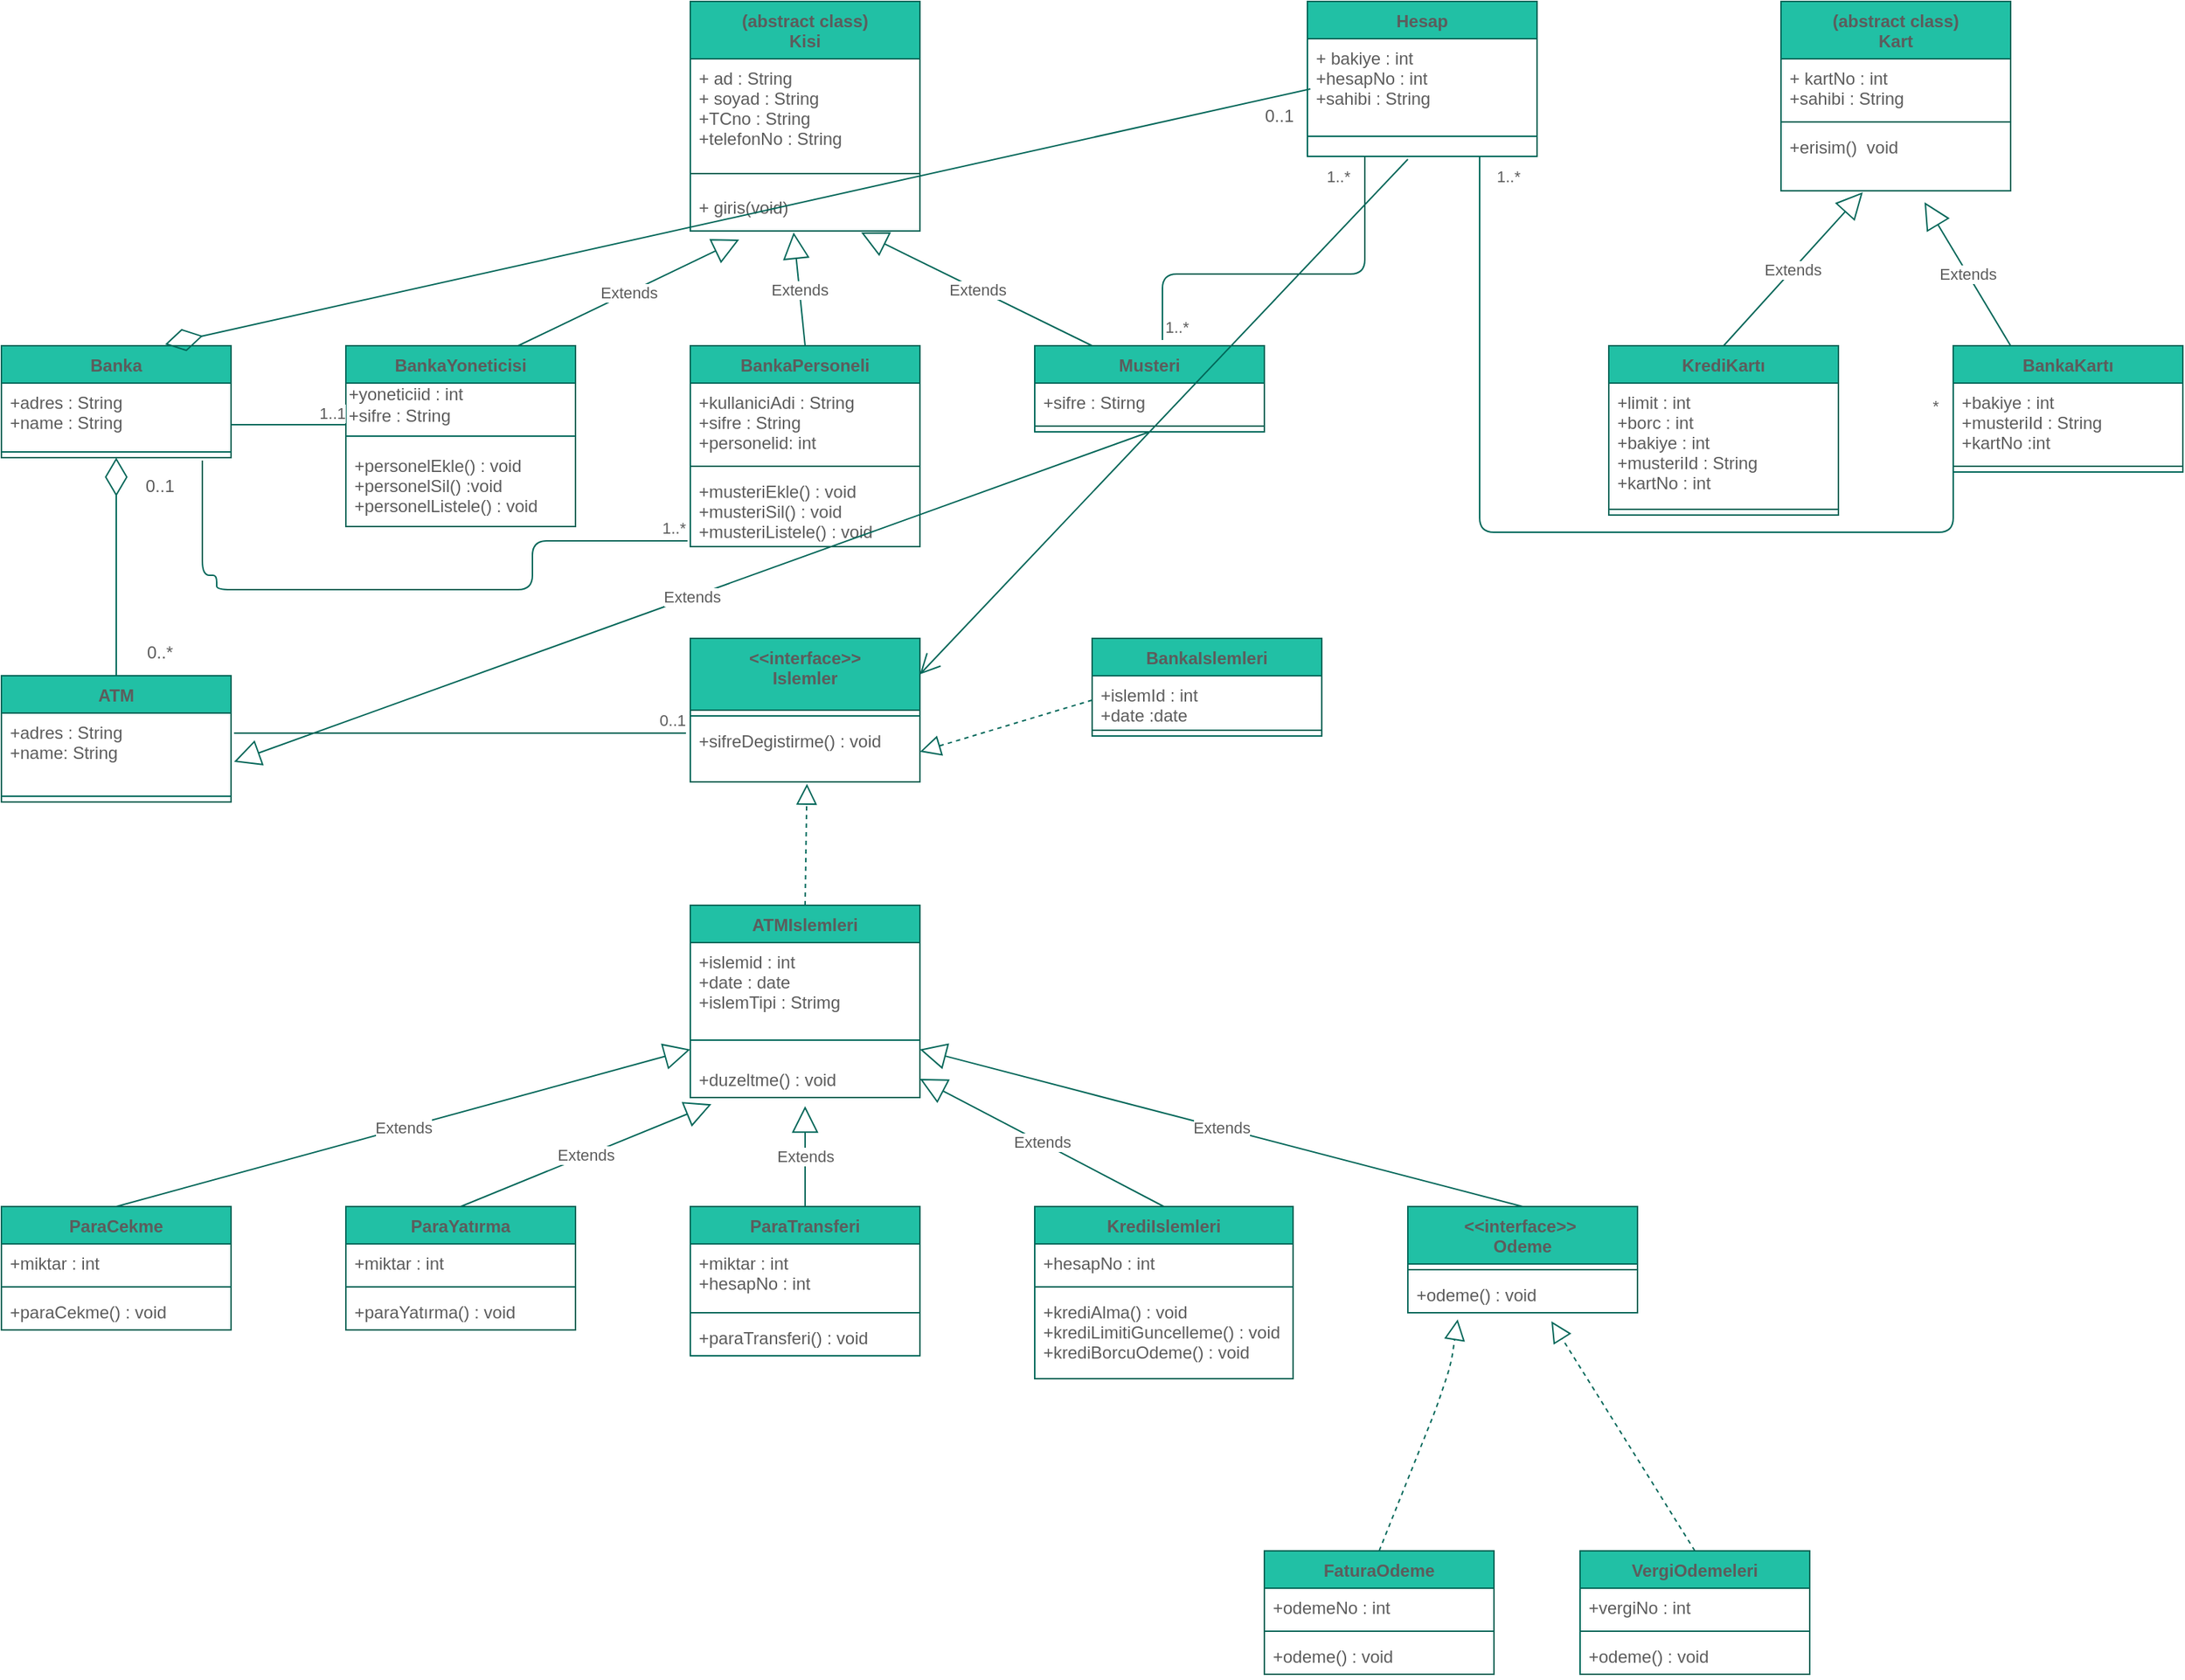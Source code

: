 <mxfile version="14.1.7" type="google"><diagram id="C5RBs43oDa-KdzZeNtuy" name="Page-1"><mxGraphModel dx="3472" dy="1952" grid="1" gridSize="10" guides="1" tooltips="1" connect="1" arrows="1" fold="1" page="1" pageScale="1" pageWidth="1654" pageHeight="2336" math="0" shadow="0"><root><mxCell id="WIyWlLk6GJQsqaUBKTNV-0"/><mxCell id="WIyWlLk6GJQsqaUBKTNV-1" parent="WIyWlLk6GJQsqaUBKTNV-0"/><mxCell id="zzqWHBbNzmX62lSuuN_U-1" value="(abstract class)&#10;Kisi" style="swimlane;fontStyle=1;align=center;verticalAlign=top;childLayout=stackLayout;horizontal=1;startSize=40;horizontalStack=0;resizeParent=1;resizeParentMax=0;resizeLast=0;collapsible=1;marginBottom=0;fillColor=#21C0A5;strokeColor=#006658;fontColor=#5C5C5C;" parent="WIyWlLk6GJQsqaUBKTNV-1" vertex="1"><mxGeometry x="560" y="40" width="160" height="160" as="geometry"/></mxCell><mxCell id="zzqWHBbNzmX62lSuuN_U-2" value="+ ad : String&#10;+ soyad : String&#10;+TCno : String&#10;+telefonNo : String&#10;" style="text;strokeColor=none;fillColor=none;align=left;verticalAlign=top;spacingLeft=4;spacingRight=4;overflow=hidden;rotatable=0;points=[[0,0.5],[1,0.5]];portConstraint=eastwest;fontColor=#5C5C5C;" parent="zzqWHBbNzmX62lSuuN_U-1" vertex="1"><mxGeometry y="40" width="160" height="70" as="geometry"/></mxCell><mxCell id="zzqWHBbNzmX62lSuuN_U-3" value="" style="line;strokeWidth=1;fillColor=none;align=left;verticalAlign=middle;spacingTop=-1;spacingLeft=3;spacingRight=3;rotatable=0;labelPosition=right;points=[];portConstraint=eastwest;strokeColor=#006658;fontColor=#5C5C5C;" parent="zzqWHBbNzmX62lSuuN_U-1" vertex="1"><mxGeometry y="110" width="160" height="20" as="geometry"/></mxCell><mxCell id="zzqWHBbNzmX62lSuuN_U-4" value="+ giris(void) " style="text;strokeColor=none;fillColor=none;align=left;verticalAlign=top;spacingLeft=4;spacingRight=4;overflow=hidden;rotatable=0;points=[[0,0.5],[1,0.5]];portConstraint=eastwest;fontColor=#5C5C5C;" parent="zzqWHBbNzmX62lSuuN_U-1" vertex="1"><mxGeometry y="130" width="160" height="30" as="geometry"/></mxCell><mxCell id="zzqWHBbNzmX62lSuuN_U-5" value="BankaYoneticisi" style="swimlane;fontStyle=1;align=center;verticalAlign=top;childLayout=stackLayout;horizontal=1;startSize=26;horizontalStack=0;resizeParent=1;resizeParentMax=0;resizeLast=0;collapsible=1;marginBottom=0;fillColor=#21C0A5;strokeColor=#006658;fontColor=#5C5C5C;" parent="WIyWlLk6GJQsqaUBKTNV-1" vertex="1"><mxGeometry x="320" y="280" width="160" height="126" as="geometry"/></mxCell><mxCell id="ZcJnjxe1UCAc1pc3lpPO-0" value="&lt;div&gt;&lt;span&gt;+yoneticiid : int&lt;/span&gt;&lt;/div&gt;&lt;div&gt;&lt;span&gt;+sifre : String&lt;/span&gt;&lt;/div&gt;" style="text;html=1;align=left;verticalAlign=middle;resizable=0;points=[];autosize=1;fontColor=#5C5C5C;" parent="zzqWHBbNzmX62lSuuN_U-5" vertex="1"><mxGeometry y="26" width="160" height="30" as="geometry"/></mxCell><mxCell id="29oIv6_Jk7MVNjRi3-BZ-18" value="" style="endArrow=none;html=1;edgeStyle=orthogonalEdgeStyle;strokeColor=#006658;fontColor=#5C5C5C;" edge="1" parent="zzqWHBbNzmX62lSuuN_U-5"><mxGeometry relative="1" as="geometry"><mxPoint x="-80" y="55" as="sourcePoint"/><mxPoint y="55" as="targetPoint"/></mxGeometry></mxCell><mxCell id="29oIv6_Jk7MVNjRi3-BZ-20" value="1..1" style="edgeLabel;resizable=0;html=1;align=right;verticalAlign=bottom;fontColor=#5C5C5C;" connectable="0" vertex="1" parent="29oIv6_Jk7MVNjRi3-BZ-18"><mxGeometry x="1" relative="1" as="geometry"/></mxCell><mxCell id="zzqWHBbNzmX62lSuuN_U-7" value="" style="line;strokeWidth=1;fillColor=none;align=left;verticalAlign=middle;spacingTop=-1;spacingLeft=3;spacingRight=3;rotatable=0;labelPosition=right;points=[];portConstraint=eastwest;strokeColor=#006658;fontColor=#5C5C5C;" parent="zzqWHBbNzmX62lSuuN_U-5" vertex="1"><mxGeometry y="56" width="160" height="14" as="geometry"/></mxCell><mxCell id="zzqWHBbNzmX62lSuuN_U-8" value="+personelEkle() : void&#10;+personelSil() :void&#10;+personelListele() : void" style="text;strokeColor=none;fillColor=none;align=left;verticalAlign=top;spacingLeft=4;spacingRight=4;overflow=hidden;rotatable=0;points=[[0,0.5],[1,0.5]];portConstraint=eastwest;fontColor=#5C5C5C;" parent="zzqWHBbNzmX62lSuuN_U-5" vertex="1"><mxGeometry y="70" width="160" height="56" as="geometry"/></mxCell><mxCell id="zzqWHBbNzmX62lSuuN_U-9" value="BankaPersoneli" style="swimlane;fontStyle=1;align=center;verticalAlign=top;childLayout=stackLayout;horizontal=1;startSize=26;horizontalStack=0;resizeParent=1;resizeParentMax=0;resizeLast=0;collapsible=1;marginBottom=0;fillColor=#21C0A5;strokeColor=#006658;fontColor=#5C5C5C;" parent="WIyWlLk6GJQsqaUBKTNV-1" vertex="1"><mxGeometry x="560" y="280" width="160" height="140" as="geometry"/></mxCell><mxCell id="zzqWHBbNzmX62lSuuN_U-10" value="+kullaniciAdi : String&#10;+sifre : String&#10;+personelid: int" style="text;strokeColor=none;fillColor=none;align=left;verticalAlign=top;spacingLeft=4;spacingRight=4;overflow=hidden;rotatable=0;points=[[0,0.5],[1,0.5]];portConstraint=eastwest;fontColor=#5C5C5C;" parent="zzqWHBbNzmX62lSuuN_U-9" vertex="1"><mxGeometry y="26" width="160" height="54" as="geometry"/></mxCell><mxCell id="zzqWHBbNzmX62lSuuN_U-11" value="" style="line;strokeWidth=1;fillColor=none;align=left;verticalAlign=middle;spacingTop=-1;spacingLeft=3;spacingRight=3;rotatable=0;labelPosition=right;points=[];portConstraint=eastwest;strokeColor=#006658;fontColor=#5C5C5C;" parent="zzqWHBbNzmX62lSuuN_U-9" vertex="1"><mxGeometry y="80" width="160" height="8" as="geometry"/></mxCell><mxCell id="zzqWHBbNzmX62lSuuN_U-12" value="+musteriEkle() : void&#10;+musteriSil() : void&#10;+musteriListele() : void" style="text;strokeColor=none;fillColor=none;align=left;verticalAlign=top;spacingLeft=4;spacingRight=4;overflow=hidden;rotatable=0;points=[[0,0.5],[1,0.5]];portConstraint=eastwest;fontColor=#5C5C5C;" parent="zzqWHBbNzmX62lSuuN_U-9" vertex="1"><mxGeometry y="88" width="160" height="52" as="geometry"/></mxCell><mxCell id="zzqWHBbNzmX62lSuuN_U-13" value="Musteri" style="swimlane;fontStyle=1;align=center;verticalAlign=top;childLayout=stackLayout;horizontal=1;startSize=26;horizontalStack=0;resizeParent=1;resizeParentMax=0;resizeLast=0;collapsible=1;marginBottom=0;fillColor=#21C0A5;strokeColor=#006658;fontColor=#5C5C5C;" parent="WIyWlLk6GJQsqaUBKTNV-1" vertex="1"><mxGeometry x="800" y="280" width="160" height="60" as="geometry"/></mxCell><mxCell id="zzqWHBbNzmX62lSuuN_U-14" value="+sifre : Stirng &#10;" style="text;strokeColor=none;fillColor=none;align=left;verticalAlign=top;spacingLeft=4;spacingRight=4;overflow=hidden;rotatable=0;points=[[0,0.5],[1,0.5]];portConstraint=eastwest;fontColor=#5C5C5C;" parent="zzqWHBbNzmX62lSuuN_U-13" vertex="1"><mxGeometry y="26" width="160" height="26" as="geometry"/></mxCell><mxCell id="zzqWHBbNzmX62lSuuN_U-15" value="" style="line;strokeWidth=1;fillColor=none;align=left;verticalAlign=middle;spacingTop=-1;spacingLeft=3;spacingRight=3;rotatable=0;labelPosition=right;points=[];portConstraint=eastwest;strokeColor=#006658;fontColor=#5C5C5C;" parent="zzqWHBbNzmX62lSuuN_U-13" vertex="1"><mxGeometry y="52" width="160" height="8" as="geometry"/></mxCell><mxCell id="ZcJnjxe1UCAc1pc3lpPO-1" value="(abstract class)&#10;Kart" style="swimlane;fontStyle=1;align=center;verticalAlign=top;childLayout=stackLayout;horizontal=1;startSize=40;horizontalStack=0;resizeParent=1;resizeParentMax=0;resizeLast=0;collapsible=1;marginBottom=0;fillColor=#21C0A5;strokeColor=#006658;fontColor=#5C5C5C;" parent="WIyWlLk6GJQsqaUBKTNV-1" vertex="1"><mxGeometry x="1320" y="40" width="160" height="132" as="geometry"/></mxCell><mxCell id="ZcJnjxe1UCAc1pc3lpPO-2" value="+ kartNo : int&#10;+sahibi : String" style="text;strokeColor=none;fillColor=none;align=left;verticalAlign=top;spacingLeft=4;spacingRight=4;overflow=hidden;rotatable=0;points=[[0,0.5],[1,0.5]];portConstraint=eastwest;fontColor=#5C5C5C;" parent="ZcJnjxe1UCAc1pc3lpPO-1" vertex="1"><mxGeometry y="40" width="160" height="40" as="geometry"/></mxCell><mxCell id="ZcJnjxe1UCAc1pc3lpPO-3" value="" style="line;strokeWidth=1;fillColor=none;align=left;verticalAlign=middle;spacingTop=-1;spacingLeft=3;spacingRight=3;rotatable=0;labelPosition=right;points=[];portConstraint=eastwest;strokeColor=#006658;fontColor=#5C5C5C;" parent="ZcJnjxe1UCAc1pc3lpPO-1" vertex="1"><mxGeometry y="80" width="160" height="8" as="geometry"/></mxCell><mxCell id="ZcJnjxe1UCAc1pc3lpPO-4" value="+erisim()  void" style="text;strokeColor=none;fillColor=none;align=left;verticalAlign=top;spacingLeft=4;spacingRight=4;overflow=hidden;rotatable=0;points=[[0,0.5],[1,0.5]];portConstraint=eastwest;fontColor=#5C5C5C;" parent="ZcJnjxe1UCAc1pc3lpPO-1" vertex="1"><mxGeometry y="88" width="160" height="44" as="geometry"/></mxCell><mxCell id="ZcJnjxe1UCAc1pc3lpPO-5" value="BankaKartı" style="swimlane;fontStyle=1;align=center;verticalAlign=top;childLayout=stackLayout;horizontal=1;startSize=26;horizontalStack=0;resizeParent=1;resizeParentMax=0;resizeLast=0;collapsible=1;marginBottom=0;fillColor=#21C0A5;strokeColor=#006658;fontColor=#5C5C5C;" parent="WIyWlLk6GJQsqaUBKTNV-1" vertex="1"><mxGeometry x="1440" y="280" width="160" height="88" as="geometry"/></mxCell><mxCell id="ZcJnjxe1UCAc1pc3lpPO-6" value="+bakiye : int&#10;+musteriId : String&#10;+kartNo :int" style="text;strokeColor=none;fillColor=none;align=left;verticalAlign=top;spacingLeft=4;spacingRight=4;overflow=hidden;rotatable=0;points=[[0,0.5],[1,0.5]];portConstraint=eastwest;fontColor=#5C5C5C;" parent="ZcJnjxe1UCAc1pc3lpPO-5" vertex="1"><mxGeometry y="26" width="160" height="54" as="geometry"/></mxCell><mxCell id="ZcJnjxe1UCAc1pc3lpPO-7" value="" style="line;strokeWidth=1;fillColor=none;align=left;verticalAlign=middle;spacingTop=-1;spacingLeft=3;spacingRight=3;rotatable=0;labelPosition=right;points=[];portConstraint=eastwest;strokeColor=#006658;fontColor=#5C5C5C;" parent="ZcJnjxe1UCAc1pc3lpPO-5" vertex="1"><mxGeometry y="80" width="160" height="8" as="geometry"/></mxCell><mxCell id="ZcJnjxe1UCAc1pc3lpPO-9" value="KrediKartı" style="swimlane;fontStyle=1;align=center;verticalAlign=top;childLayout=stackLayout;horizontal=1;startSize=26;horizontalStack=0;resizeParent=1;resizeParentMax=0;resizeLast=0;collapsible=1;marginBottom=0;fillColor=#21C0A5;strokeColor=#006658;fontColor=#5C5C5C;" parent="WIyWlLk6GJQsqaUBKTNV-1" vertex="1"><mxGeometry x="1200" y="280" width="160" height="118" as="geometry"/></mxCell><mxCell id="ZcJnjxe1UCAc1pc3lpPO-10" value="+limit : int&#10;+borc : int&#10;+bakiye : int&#10;+musteriId : String&#10;+kartNo : int" style="text;strokeColor=none;fillColor=none;align=left;verticalAlign=top;spacingLeft=4;spacingRight=4;overflow=hidden;rotatable=0;points=[[0,0.5],[1,0.5]];portConstraint=eastwest;fontColor=#5C5C5C;" parent="ZcJnjxe1UCAc1pc3lpPO-9" vertex="1"><mxGeometry y="26" width="160" height="84" as="geometry"/></mxCell><mxCell id="ZcJnjxe1UCAc1pc3lpPO-11" value="" style="line;strokeWidth=1;fillColor=none;align=left;verticalAlign=middle;spacingTop=-1;spacingLeft=3;spacingRight=3;rotatable=0;labelPosition=right;points=[];portConstraint=eastwest;strokeColor=#006658;fontColor=#5C5C5C;" parent="ZcJnjxe1UCAc1pc3lpPO-9" vertex="1"><mxGeometry y="110" width="160" height="8" as="geometry"/></mxCell><mxCell id="ZcJnjxe1UCAc1pc3lpPO-13" value="Hesap" style="swimlane;fontStyle=1;align=center;verticalAlign=top;childLayout=stackLayout;horizontal=1;startSize=26;horizontalStack=0;resizeParent=1;resizeParentMax=0;resizeLast=0;collapsible=1;marginBottom=0;fillColor=#21C0A5;strokeColor=#006658;fontColor=#5C5C5C;" parent="WIyWlLk6GJQsqaUBKTNV-1" vertex="1"><mxGeometry x="990" y="40" width="160" height="108" as="geometry"/></mxCell><mxCell id="ZcJnjxe1UCAc1pc3lpPO-14" value="+ bakiye : int&#10;+hesapNo : int &#10;+sahibi : String&#10;" style="text;strokeColor=none;fillColor=none;align=left;verticalAlign=top;spacingLeft=4;spacingRight=4;overflow=hidden;rotatable=0;points=[[0,0.5],[1,0.5]];portConstraint=eastwest;fontColor=#5C5C5C;" parent="ZcJnjxe1UCAc1pc3lpPO-13" vertex="1"><mxGeometry y="26" width="160" height="54" as="geometry"/></mxCell><mxCell id="ZcJnjxe1UCAc1pc3lpPO-15" value="" style="line;strokeWidth=1;fillColor=none;align=left;verticalAlign=middle;spacingTop=-1;spacingLeft=3;spacingRight=3;rotatable=0;labelPosition=right;points=[];portConstraint=eastwest;strokeColor=#006658;fontColor=#5C5C5C;" parent="ZcJnjxe1UCAc1pc3lpPO-13" vertex="1"><mxGeometry y="80" width="160" height="28" as="geometry"/></mxCell><mxCell id="ZcJnjxe1UCAc1pc3lpPO-21" value="&lt;&lt;interface&gt;&gt;&#10;Islemler" style="swimlane;fontStyle=1;align=center;verticalAlign=top;childLayout=stackLayout;horizontal=1;startSize=50;horizontalStack=0;resizeParent=1;resizeParentMax=0;resizeLast=0;collapsible=1;marginBottom=0;fillColor=#21C0A5;strokeColor=#006658;fontColor=#5C5C5C;" parent="WIyWlLk6GJQsqaUBKTNV-1" vertex="1"><mxGeometry x="560" y="484" width="160" height="100" as="geometry"/></mxCell><mxCell id="ZcJnjxe1UCAc1pc3lpPO-23" value="" style="line;strokeWidth=1;fillColor=none;align=left;verticalAlign=middle;spacingTop=-1;spacingLeft=3;spacingRight=3;rotatable=0;labelPosition=right;points=[];portConstraint=eastwest;strokeColor=#006658;fontColor=#5C5C5C;" parent="ZcJnjxe1UCAc1pc3lpPO-21" vertex="1"><mxGeometry y="50" width="160" height="8" as="geometry"/></mxCell><mxCell id="ZcJnjxe1UCAc1pc3lpPO-24" value="+sifreDegistirme() : void" style="text;strokeColor=none;fillColor=none;align=left;verticalAlign=top;spacingLeft=4;spacingRight=4;overflow=hidden;rotatable=0;points=[[0,0.5],[1,0.5]];portConstraint=eastwest;fontColor=#5C5C5C;" parent="ZcJnjxe1UCAc1pc3lpPO-21" vertex="1"><mxGeometry y="58" width="160" height="42" as="geometry"/></mxCell><mxCell id="ZcJnjxe1UCAc1pc3lpPO-25" value="ATMIslemleri" style="swimlane;fontStyle=1;align=center;verticalAlign=top;childLayout=stackLayout;horizontal=1;startSize=26;horizontalStack=0;resizeParent=1;resizeParentMax=0;resizeLast=0;collapsible=1;marginBottom=0;fillColor=#21C0A5;strokeColor=#006658;fontColor=#5C5C5C;" parent="WIyWlLk6GJQsqaUBKTNV-1" vertex="1"><mxGeometry x="560" y="670" width="160" height="134" as="geometry"/></mxCell><mxCell id="ZcJnjxe1UCAc1pc3lpPO-26" value="+islemid : int&#10;+date : date&#10;+islemTipi : Strimg" style="text;strokeColor=none;fillColor=none;align=left;verticalAlign=top;spacingLeft=4;spacingRight=4;overflow=hidden;rotatable=0;points=[[0,0.5],[1,0.5]];portConstraint=eastwest;fontColor=#5C5C5C;" parent="ZcJnjxe1UCAc1pc3lpPO-25" vertex="1"><mxGeometry y="26" width="160" height="54" as="geometry"/></mxCell><mxCell id="ZcJnjxe1UCAc1pc3lpPO-27" value="" style="line;strokeWidth=1;fillColor=none;align=left;verticalAlign=middle;spacingTop=-1;spacingLeft=3;spacingRight=3;rotatable=0;labelPosition=right;points=[];portConstraint=eastwest;strokeColor=#006658;fontColor=#5C5C5C;" parent="ZcJnjxe1UCAc1pc3lpPO-25" vertex="1"><mxGeometry y="80" width="160" height="28" as="geometry"/></mxCell><mxCell id="ZcJnjxe1UCAc1pc3lpPO-28" value="+duzeltme() : void" style="text;strokeColor=none;fillColor=none;align=left;verticalAlign=top;spacingLeft=4;spacingRight=4;overflow=hidden;rotatable=0;points=[[0,0.5],[1,0.5]];portConstraint=eastwest;fontColor=#5C5C5C;" parent="ZcJnjxe1UCAc1pc3lpPO-25" vertex="1"><mxGeometry y="108" width="160" height="26" as="geometry"/></mxCell><mxCell id="ZcJnjxe1UCAc1pc3lpPO-29" value="BankaIslemleri" style="swimlane;fontStyle=1;align=center;verticalAlign=top;childLayout=stackLayout;horizontal=1;startSize=26;horizontalStack=0;resizeParent=1;resizeParentMax=0;resizeLast=0;collapsible=1;marginBottom=0;fillColor=#21C0A5;strokeColor=#006658;fontColor=#5C5C5C;" parent="WIyWlLk6GJQsqaUBKTNV-1" vertex="1"><mxGeometry x="840" y="484" width="160" height="68" as="geometry"/></mxCell><mxCell id="ZcJnjxe1UCAc1pc3lpPO-30" value="+islemId : int&#10;+date :date&#10;" style="text;strokeColor=none;fillColor=none;align=left;verticalAlign=top;spacingLeft=4;spacingRight=4;overflow=hidden;rotatable=0;points=[[0,0.5],[1,0.5]];portConstraint=eastwest;fontColor=#5C5C5C;" parent="ZcJnjxe1UCAc1pc3lpPO-29" vertex="1"><mxGeometry y="26" width="160" height="34" as="geometry"/></mxCell><mxCell id="ZcJnjxe1UCAc1pc3lpPO-31" value="" style="line;strokeWidth=1;fillColor=none;align=left;verticalAlign=middle;spacingTop=-1;spacingLeft=3;spacingRight=3;rotatable=0;labelPosition=right;points=[];portConstraint=eastwest;strokeColor=#006658;fontColor=#5C5C5C;" parent="ZcJnjxe1UCAc1pc3lpPO-29" vertex="1"><mxGeometry y="60" width="160" height="8" as="geometry"/></mxCell><mxCell id="ZcJnjxe1UCAc1pc3lpPO-33" value="ParaYatırma" style="swimlane;fontStyle=1;align=center;verticalAlign=top;childLayout=stackLayout;horizontal=1;startSize=26;horizontalStack=0;resizeParent=1;resizeParentMax=0;resizeLast=0;collapsible=1;marginBottom=0;fillColor=#21C0A5;strokeColor=#006658;fontColor=#5C5C5C;" parent="WIyWlLk6GJQsqaUBKTNV-1" vertex="1"><mxGeometry x="320" y="880" width="160" height="86" as="geometry"/></mxCell><mxCell id="ZcJnjxe1UCAc1pc3lpPO-34" value="+miktar : int" style="text;strokeColor=none;fillColor=none;align=left;verticalAlign=top;spacingLeft=4;spacingRight=4;overflow=hidden;rotatable=0;points=[[0,0.5],[1,0.5]];portConstraint=eastwest;fontColor=#5C5C5C;" parent="ZcJnjxe1UCAc1pc3lpPO-33" vertex="1"><mxGeometry y="26" width="160" height="26" as="geometry"/></mxCell><mxCell id="ZcJnjxe1UCAc1pc3lpPO-35" value="" style="line;strokeWidth=1;fillColor=none;align=left;verticalAlign=middle;spacingTop=-1;spacingLeft=3;spacingRight=3;rotatable=0;labelPosition=right;points=[];portConstraint=eastwest;strokeColor=#006658;fontColor=#5C5C5C;" parent="ZcJnjxe1UCAc1pc3lpPO-33" vertex="1"><mxGeometry y="52" width="160" height="8" as="geometry"/></mxCell><mxCell id="ZcJnjxe1UCAc1pc3lpPO-36" value="+paraYatırma() : void" style="text;strokeColor=none;fillColor=none;align=left;verticalAlign=top;spacingLeft=4;spacingRight=4;overflow=hidden;rotatable=0;points=[[0,0.5],[1,0.5]];portConstraint=eastwest;fontColor=#5C5C5C;" parent="ZcJnjxe1UCAc1pc3lpPO-33" vertex="1"><mxGeometry y="60" width="160" height="26" as="geometry"/></mxCell><mxCell id="ZcJnjxe1UCAc1pc3lpPO-37" value="ParaTransferi" style="swimlane;fontStyle=1;align=center;verticalAlign=top;childLayout=stackLayout;horizontal=1;startSize=26;horizontalStack=0;resizeParent=1;resizeParentMax=0;resizeLast=0;collapsible=1;marginBottom=0;fillColor=#21C0A5;strokeColor=#006658;fontColor=#5C5C5C;" parent="WIyWlLk6GJQsqaUBKTNV-1" vertex="1"><mxGeometry x="560" y="880" width="160" height="104" as="geometry"/></mxCell><mxCell id="ZcJnjxe1UCAc1pc3lpPO-38" value="+miktar : int&#10;+hesapNo : int" style="text;strokeColor=none;fillColor=none;align=left;verticalAlign=top;spacingLeft=4;spacingRight=4;overflow=hidden;rotatable=0;points=[[0,0.5],[1,0.5]];portConstraint=eastwest;fontColor=#5C5C5C;" parent="ZcJnjxe1UCAc1pc3lpPO-37" vertex="1"><mxGeometry y="26" width="160" height="44" as="geometry"/></mxCell><mxCell id="ZcJnjxe1UCAc1pc3lpPO-39" value="" style="line;strokeWidth=1;fillColor=none;align=left;verticalAlign=middle;spacingTop=-1;spacingLeft=3;spacingRight=3;rotatable=0;labelPosition=right;points=[];portConstraint=eastwest;strokeColor=#006658;fontColor=#5C5C5C;" parent="ZcJnjxe1UCAc1pc3lpPO-37" vertex="1"><mxGeometry y="70" width="160" height="8" as="geometry"/></mxCell><mxCell id="ZcJnjxe1UCAc1pc3lpPO-40" value="+paraTransferi() : void" style="text;strokeColor=none;fillColor=none;align=left;verticalAlign=top;spacingLeft=4;spacingRight=4;overflow=hidden;rotatable=0;points=[[0,0.5],[1,0.5]];portConstraint=eastwest;fontColor=#5C5C5C;" parent="ZcJnjxe1UCAc1pc3lpPO-37" vertex="1"><mxGeometry y="78" width="160" height="26" as="geometry"/></mxCell><mxCell id="ZcJnjxe1UCAc1pc3lpPO-45" value="KrediIslemleri" style="swimlane;fontStyle=1;align=center;verticalAlign=top;childLayout=stackLayout;horizontal=1;startSize=26;horizontalStack=0;resizeParent=1;resizeParentMax=0;resizeLast=0;collapsible=1;marginBottom=0;fillColor=#21C0A5;strokeColor=#006658;fontColor=#5C5C5C;" parent="WIyWlLk6GJQsqaUBKTNV-1" vertex="1"><mxGeometry x="800" y="880" width="180" height="120" as="geometry"/></mxCell><mxCell id="ZcJnjxe1UCAc1pc3lpPO-46" value="+hesapNo : int" style="text;strokeColor=none;fillColor=none;align=left;verticalAlign=top;spacingLeft=4;spacingRight=4;overflow=hidden;rotatable=0;points=[[0,0.5],[1,0.5]];portConstraint=eastwest;fontColor=#5C5C5C;" parent="ZcJnjxe1UCAc1pc3lpPO-45" vertex="1"><mxGeometry y="26" width="180" height="26" as="geometry"/></mxCell><mxCell id="ZcJnjxe1UCAc1pc3lpPO-47" value="" style="line;strokeWidth=1;fillColor=none;align=left;verticalAlign=middle;spacingTop=-1;spacingLeft=3;spacingRight=3;rotatable=0;labelPosition=right;points=[];portConstraint=eastwest;strokeColor=#006658;fontColor=#5C5C5C;" parent="ZcJnjxe1UCAc1pc3lpPO-45" vertex="1"><mxGeometry y="52" width="180" height="8" as="geometry"/></mxCell><mxCell id="ZcJnjxe1UCAc1pc3lpPO-48" value="+krediAlma() : void&#10;+krediLimitiGuncelleme() : void&#10;+krediBorcuOdeme() : void" style="text;strokeColor=none;fillColor=none;align=left;verticalAlign=top;spacingLeft=4;spacingRight=4;overflow=hidden;rotatable=0;points=[[0,0.5],[1,0.5]];portConstraint=eastwest;fontColor=#5C5C5C;" parent="ZcJnjxe1UCAc1pc3lpPO-45" vertex="1"><mxGeometry y="60" width="180" height="60" as="geometry"/></mxCell><mxCell id="ZcJnjxe1UCAc1pc3lpPO-49" value="&lt;&lt;interface&gt;&gt; &#10;Odeme" style="swimlane;fontStyle=1;align=center;verticalAlign=top;childLayout=stackLayout;horizontal=1;startSize=40;horizontalStack=0;resizeParent=1;resizeParentMax=0;resizeLast=0;collapsible=1;marginBottom=0;fillColor=#21C0A5;strokeColor=#006658;fontColor=#5C5C5C;" parent="WIyWlLk6GJQsqaUBKTNV-1" vertex="1"><mxGeometry x="1060" y="880" width="160" height="74" as="geometry"/></mxCell><mxCell id="ZcJnjxe1UCAc1pc3lpPO-51" value="" style="line;strokeWidth=1;fillColor=none;align=left;verticalAlign=middle;spacingTop=-1;spacingLeft=3;spacingRight=3;rotatable=0;labelPosition=right;points=[];portConstraint=eastwest;strokeColor=#006658;fontColor=#5C5C5C;" parent="ZcJnjxe1UCAc1pc3lpPO-49" vertex="1"><mxGeometry y="40" width="160" height="8" as="geometry"/></mxCell><mxCell id="ZcJnjxe1UCAc1pc3lpPO-52" value="+odeme() : void" style="text;strokeColor=none;fillColor=none;align=left;verticalAlign=top;spacingLeft=4;spacingRight=4;overflow=hidden;rotatable=0;points=[[0,0.5],[1,0.5]];portConstraint=eastwest;fontColor=#5C5C5C;" parent="ZcJnjxe1UCAc1pc3lpPO-49" vertex="1"><mxGeometry y="48" width="160" height="26" as="geometry"/></mxCell><mxCell id="ZcJnjxe1UCAc1pc3lpPO-53" value="ParaCekme" style="swimlane;fontStyle=1;align=center;verticalAlign=top;childLayout=stackLayout;horizontal=1;startSize=26;horizontalStack=0;resizeParent=1;resizeParentMax=0;resizeLast=0;collapsible=1;marginBottom=0;fillColor=#21C0A5;strokeColor=#006658;fontColor=#5C5C5C;" parent="WIyWlLk6GJQsqaUBKTNV-1" vertex="1"><mxGeometry x="80" y="880" width="160" height="86" as="geometry"/></mxCell><mxCell id="ZcJnjxe1UCAc1pc3lpPO-54" value="+miktar : int" style="text;strokeColor=none;fillColor=none;align=left;verticalAlign=top;spacingLeft=4;spacingRight=4;overflow=hidden;rotatable=0;points=[[0,0.5],[1,0.5]];portConstraint=eastwest;fontColor=#5C5C5C;" parent="ZcJnjxe1UCAc1pc3lpPO-53" vertex="1"><mxGeometry y="26" width="160" height="26" as="geometry"/></mxCell><mxCell id="ZcJnjxe1UCAc1pc3lpPO-55" value="" style="line;strokeWidth=1;fillColor=none;align=left;verticalAlign=middle;spacingTop=-1;spacingLeft=3;spacingRight=3;rotatable=0;labelPosition=right;points=[];portConstraint=eastwest;strokeColor=#006658;fontColor=#5C5C5C;" parent="ZcJnjxe1UCAc1pc3lpPO-53" vertex="1"><mxGeometry y="52" width="160" height="8" as="geometry"/></mxCell><mxCell id="ZcJnjxe1UCAc1pc3lpPO-56" value="+paraCekme() : void" style="text;strokeColor=none;fillColor=none;align=left;verticalAlign=top;spacingLeft=4;spacingRight=4;overflow=hidden;rotatable=0;points=[[0,0.5],[1,0.5]];portConstraint=eastwest;fontColor=#5C5C5C;" parent="ZcJnjxe1UCAc1pc3lpPO-53" vertex="1"><mxGeometry y="60" width="160" height="26" as="geometry"/></mxCell><mxCell id="ZcJnjxe1UCAc1pc3lpPO-57" value="FaturaOdeme" style="swimlane;fontStyle=1;align=center;verticalAlign=top;childLayout=stackLayout;horizontal=1;startSize=26;horizontalStack=0;resizeParent=1;resizeParentMax=0;resizeLast=0;collapsible=1;marginBottom=0;fillColor=#21C0A5;strokeColor=#006658;fontColor=#5C5C5C;" parent="WIyWlLk6GJQsqaUBKTNV-1" vertex="1"><mxGeometry x="960" y="1120" width="160" height="86" as="geometry"/></mxCell><mxCell id="ZcJnjxe1UCAc1pc3lpPO-58" value="+odemeNo : int" style="text;strokeColor=none;fillColor=none;align=left;verticalAlign=top;spacingLeft=4;spacingRight=4;overflow=hidden;rotatable=0;points=[[0,0.5],[1,0.5]];portConstraint=eastwest;fontColor=#5C5C5C;" parent="ZcJnjxe1UCAc1pc3lpPO-57" vertex="1"><mxGeometry y="26" width="160" height="26" as="geometry"/></mxCell><mxCell id="ZcJnjxe1UCAc1pc3lpPO-59" value="" style="line;strokeWidth=1;fillColor=none;align=left;verticalAlign=middle;spacingTop=-1;spacingLeft=3;spacingRight=3;rotatable=0;labelPosition=right;points=[];portConstraint=eastwest;strokeColor=#006658;fontColor=#5C5C5C;" parent="ZcJnjxe1UCAc1pc3lpPO-57" vertex="1"><mxGeometry y="52" width="160" height="8" as="geometry"/></mxCell><mxCell id="ZcJnjxe1UCAc1pc3lpPO-60" value="+odeme() : void" style="text;strokeColor=none;fillColor=none;align=left;verticalAlign=top;spacingLeft=4;spacingRight=4;overflow=hidden;rotatable=0;points=[[0,0.5],[1,0.5]];portConstraint=eastwest;fontColor=#5C5C5C;" parent="ZcJnjxe1UCAc1pc3lpPO-57" vertex="1"><mxGeometry y="60" width="160" height="26" as="geometry"/></mxCell><mxCell id="ZcJnjxe1UCAc1pc3lpPO-65" value="VergiOdemeleri" style="swimlane;fontStyle=1;align=center;verticalAlign=top;childLayout=stackLayout;horizontal=1;startSize=26;horizontalStack=0;resizeParent=1;resizeParentMax=0;resizeLast=0;collapsible=1;marginBottom=0;fillColor=#21C0A5;strokeColor=#006658;fontColor=#5C5C5C;" parent="WIyWlLk6GJQsqaUBKTNV-1" vertex="1"><mxGeometry x="1180" y="1120" width="160" height="86" as="geometry"/></mxCell><mxCell id="ZcJnjxe1UCAc1pc3lpPO-66" value="+vergiNo : int" style="text;strokeColor=none;fillColor=none;align=left;verticalAlign=top;spacingLeft=4;spacingRight=4;overflow=hidden;rotatable=0;points=[[0,0.5],[1,0.5]];portConstraint=eastwest;fontColor=#5C5C5C;" parent="ZcJnjxe1UCAc1pc3lpPO-65" vertex="1"><mxGeometry y="26" width="160" height="26" as="geometry"/></mxCell><mxCell id="ZcJnjxe1UCAc1pc3lpPO-67" value="" style="line;strokeWidth=1;fillColor=none;align=left;verticalAlign=middle;spacingTop=-1;spacingLeft=3;spacingRight=3;rotatable=0;labelPosition=right;points=[];portConstraint=eastwest;strokeColor=#006658;fontColor=#5C5C5C;" parent="ZcJnjxe1UCAc1pc3lpPO-65" vertex="1"><mxGeometry y="52" width="160" height="8" as="geometry"/></mxCell><mxCell id="ZcJnjxe1UCAc1pc3lpPO-68" value="+odeme() : void" style="text;strokeColor=none;fillColor=none;align=left;verticalAlign=top;spacingLeft=4;spacingRight=4;overflow=hidden;rotatable=0;points=[[0,0.5],[1,0.5]];portConstraint=eastwest;fontColor=#5C5C5C;" parent="ZcJnjxe1UCAc1pc3lpPO-65" vertex="1"><mxGeometry y="60" width="160" height="26" as="geometry"/></mxCell><mxCell id="ZcJnjxe1UCAc1pc3lpPO-69" value="ATM" style="swimlane;fontStyle=1;align=center;verticalAlign=top;childLayout=stackLayout;horizontal=1;startSize=26;horizontalStack=0;resizeParent=1;resizeParentMax=0;resizeLast=0;collapsible=1;marginBottom=0;fillColor=#21C0A5;strokeColor=#006658;fontColor=#5C5C5C;" parent="WIyWlLk6GJQsqaUBKTNV-1" vertex="1"><mxGeometry x="80" y="510" width="160" height="88" as="geometry"/></mxCell><mxCell id="ZcJnjxe1UCAc1pc3lpPO-70" value="+adres : String&#10;+name: String" style="text;strokeColor=none;fillColor=none;align=left;verticalAlign=top;spacingLeft=4;spacingRight=4;overflow=hidden;rotatable=0;points=[[0,0.5],[1,0.5]];portConstraint=eastwest;fontColor=#5C5C5C;" parent="ZcJnjxe1UCAc1pc3lpPO-69" vertex="1"><mxGeometry y="26" width="160" height="54" as="geometry"/></mxCell><mxCell id="ZcJnjxe1UCAc1pc3lpPO-71" value="" style="line;strokeWidth=1;fillColor=none;align=left;verticalAlign=middle;spacingTop=-1;spacingLeft=3;spacingRight=3;rotatable=0;labelPosition=right;points=[];portConstraint=eastwest;strokeColor=#006658;fontColor=#5C5C5C;" parent="ZcJnjxe1UCAc1pc3lpPO-69" vertex="1"><mxGeometry y="80" width="160" height="8" as="geometry"/></mxCell><mxCell id="ZcJnjxe1UCAc1pc3lpPO-73" value="Banka" style="swimlane;fontStyle=1;align=center;verticalAlign=top;childLayout=stackLayout;horizontal=1;startSize=26;horizontalStack=0;resizeParent=1;resizeParentMax=0;resizeLast=0;collapsible=1;marginBottom=0;fillColor=#21C0A5;strokeColor=#006658;fontColor=#5C5C5C;" parent="WIyWlLk6GJQsqaUBKTNV-1" vertex="1"><mxGeometry x="80" y="280" width="160" height="78" as="geometry"/></mxCell><mxCell id="ZcJnjxe1UCAc1pc3lpPO-74" value="+adres : String&#10;+name : String&#10;" style="text;strokeColor=none;fillColor=none;align=left;verticalAlign=top;spacingLeft=4;spacingRight=4;overflow=hidden;rotatable=0;points=[[0,0.5],[1,0.5]];portConstraint=eastwest;fontColor=#5C5C5C;" parent="ZcJnjxe1UCAc1pc3lpPO-73" vertex="1"><mxGeometry y="26" width="160" height="44" as="geometry"/></mxCell><mxCell id="ZcJnjxe1UCAc1pc3lpPO-75" value="" style="line;strokeWidth=1;fillColor=none;align=left;verticalAlign=middle;spacingTop=-1;spacingLeft=3;spacingRight=3;rotatable=0;labelPosition=right;points=[];portConstraint=eastwest;strokeColor=#006658;fontColor=#5C5C5C;" parent="ZcJnjxe1UCAc1pc3lpPO-73" vertex="1"><mxGeometry y="70" width="160" height="8" as="geometry"/></mxCell><mxCell id="ZcJnjxe1UCAc1pc3lpPO-78" value="" style="endArrow=block;dashed=1;endFill=0;endSize=12;html=1;exitX=0.5;exitY=0;exitDx=0;exitDy=0;entryX=0.217;entryY=1.179;entryDx=0;entryDy=0;entryPerimeter=0;strokeColor=#006658;fontColor=#5C5C5C;" parent="WIyWlLk6GJQsqaUBKTNV-1" source="ZcJnjxe1UCAc1pc3lpPO-57" target="ZcJnjxe1UCAc1pc3lpPO-52" edge="1"><mxGeometry width="160" relative="1" as="geometry"><mxPoint x="960" y="1080" as="sourcePoint"/><mxPoint x="1330" y="970" as="targetPoint"/><Array as="points"><mxPoint x="1080" y="1020"/><mxPoint x="1090" y="990"/></Array></mxGeometry></mxCell><mxCell id="ZcJnjxe1UCAc1pc3lpPO-81" value="" style="endArrow=block;dashed=1;endFill=0;endSize=12;html=1;exitX=0.5;exitY=0;exitDx=0;exitDy=0;entryX=0.625;entryY=1.231;entryDx=0;entryDy=0;entryPerimeter=0;strokeColor=#006658;fontColor=#5C5C5C;" parent="WIyWlLk6GJQsqaUBKTNV-1" source="ZcJnjxe1UCAc1pc3lpPO-65" target="ZcJnjxe1UCAc1pc3lpPO-52" edge="1"><mxGeometry width="160" relative="1" as="geometry"><mxPoint x="1400" y="1060" as="sourcePoint"/><mxPoint x="1560" y="1060" as="targetPoint"/></mxGeometry></mxCell><mxCell id="ZcJnjxe1UCAc1pc3lpPO-82" value="" style="endArrow=block;dashed=1;endFill=0;endSize=12;html=1;exitX=0.5;exitY=0;exitDx=0;exitDy=0;entryX=0.508;entryY=1.032;entryDx=0;entryDy=0;entryPerimeter=0;strokeColor=#006658;fontColor=#5C5C5C;" parent="WIyWlLk6GJQsqaUBKTNV-1" source="ZcJnjxe1UCAc1pc3lpPO-25" target="ZcJnjxe1UCAc1pc3lpPO-24" edge="1"><mxGeometry width="160" relative="1" as="geometry"><mxPoint x="640" y="610" as="sourcePoint"/><mxPoint x="800" y="610" as="targetPoint"/></mxGeometry></mxCell><mxCell id="ZcJnjxe1UCAc1pc3lpPO-83" value="" style="endArrow=block;dashed=1;endFill=0;endSize=12;html=1;exitX=0;exitY=0.5;exitDx=0;exitDy=0;entryX=1;entryY=0.5;entryDx=0;entryDy=0;strokeColor=#006658;fontColor=#5C5C5C;" parent="WIyWlLk6GJQsqaUBKTNV-1" source="ZcJnjxe1UCAc1pc3lpPO-30" target="ZcJnjxe1UCAc1pc3lpPO-24" edge="1"><mxGeometry width="160" relative="1" as="geometry"><mxPoint x="640" y="610" as="sourcePoint"/><mxPoint x="800" y="610" as="targetPoint"/></mxGeometry></mxCell><mxCell id="ZcJnjxe1UCAc1pc3lpPO-84" value="Extends" style="endArrow=block;endSize=16;endFill=0;html=1;exitX=0.5;exitY=0;exitDx=0;exitDy=0;entryX=0;entryY=0.75;entryDx=0;entryDy=0;strokeColor=#006658;fontColor=#5C5C5C;" parent="WIyWlLk6GJQsqaUBKTNV-1" source="ZcJnjxe1UCAc1pc3lpPO-53" target="ZcJnjxe1UCAc1pc3lpPO-25" edge="1"><mxGeometry width="160" relative="1" as="geometry"><mxPoint x="220" y="804" as="sourcePoint"/><mxPoint x="380" y="804" as="targetPoint"/></mxGeometry></mxCell><mxCell id="ZcJnjxe1UCAc1pc3lpPO-85" value="Extends" style="endArrow=block;endSize=16;endFill=0;html=1;exitX=0.5;exitY=0;exitDx=0;exitDy=0;entryX=0.092;entryY=1.179;entryDx=0;entryDy=0;entryPerimeter=0;strokeColor=#006658;fontColor=#5C5C5C;" parent="WIyWlLk6GJQsqaUBKTNV-1" source="ZcJnjxe1UCAc1pc3lpPO-33" target="ZcJnjxe1UCAc1pc3lpPO-28" edge="1"><mxGeometry width="160" relative="1" as="geometry"><mxPoint x="460" y="840" as="sourcePoint"/><mxPoint x="620" y="840" as="targetPoint"/></mxGeometry></mxCell><mxCell id="ZcJnjxe1UCAc1pc3lpPO-86" value="Extends" style="endArrow=block;endSize=16;endFill=0;html=1;exitX=0.5;exitY=0;exitDx=0;exitDy=0;entryX=0.5;entryY=1.231;entryDx=0;entryDy=0;entryPerimeter=0;strokeColor=#006658;fontColor=#5C5C5C;" parent="WIyWlLk6GJQsqaUBKTNV-1" source="ZcJnjxe1UCAc1pc3lpPO-37" target="ZcJnjxe1UCAc1pc3lpPO-28" edge="1"><mxGeometry width="160" relative="1" as="geometry"><mxPoint x="610" y="850" as="sourcePoint"/><mxPoint x="770" y="850" as="targetPoint"/><mxPoint as="offset"/></mxGeometry></mxCell><mxCell id="ZcJnjxe1UCAc1pc3lpPO-88" value="Extends" style="endArrow=block;endSize=16;endFill=0;html=1;exitX=0.5;exitY=0;exitDx=0;exitDy=0;entryX=1;entryY=0.5;entryDx=0;entryDy=0;strokeColor=#006658;fontColor=#5C5C5C;" parent="WIyWlLk6GJQsqaUBKTNV-1" source="ZcJnjxe1UCAc1pc3lpPO-45" target="ZcJnjxe1UCAc1pc3lpPO-28" edge="1"><mxGeometry width="160" relative="1" as="geometry"><mxPoint x="840" y="770" as="sourcePoint"/><mxPoint x="1000" y="770" as="targetPoint"/></mxGeometry></mxCell><mxCell id="ZcJnjxe1UCAc1pc3lpPO-89" value="Extends" style="endArrow=block;endSize=16;endFill=0;html=1;exitX=0.5;exitY=0;exitDx=0;exitDy=0;entryX=1;entryY=0.75;entryDx=0;entryDy=0;strokeColor=#006658;fontColor=#5C5C5C;" parent="WIyWlLk6GJQsqaUBKTNV-1" source="ZcJnjxe1UCAc1pc3lpPO-49" target="ZcJnjxe1UCAc1pc3lpPO-25" edge="1"><mxGeometry width="160" relative="1" as="geometry"><mxPoint x="930" y="700" as="sourcePoint"/><mxPoint x="1090" y="700" as="targetPoint"/></mxGeometry></mxCell><mxCell id="29oIv6_Jk7MVNjRi3-BZ-0" value="Extends" style="endArrow=block;endSize=16;endFill=0;html=1;entryX=0.356;entryY=1.023;entryDx=0;entryDy=0;entryPerimeter=0;exitX=0.5;exitY=0;exitDx=0;exitDy=0;strokeColor=#006658;fontColor=#5C5C5C;" edge="1" parent="WIyWlLk6GJQsqaUBKTNV-1" source="ZcJnjxe1UCAc1pc3lpPO-9" target="ZcJnjxe1UCAc1pc3lpPO-4"><mxGeometry width="160" relative="1" as="geometry"><mxPoint x="1200" y="250" as="sourcePoint"/><mxPoint x="1360" y="250" as="targetPoint"/></mxGeometry></mxCell><mxCell id="29oIv6_Jk7MVNjRi3-BZ-1" value="Extends" style="endArrow=block;endSize=16;endFill=0;html=1;entryX=0.625;entryY=1.182;entryDx=0;entryDy=0;entryPerimeter=0;exitX=0.25;exitY=0;exitDx=0;exitDy=0;strokeColor=#006658;fontColor=#5C5C5C;" edge="1" parent="WIyWlLk6GJQsqaUBKTNV-1" source="ZcJnjxe1UCAc1pc3lpPO-5" target="ZcJnjxe1UCAc1pc3lpPO-4"><mxGeometry width="160" relative="1" as="geometry"><mxPoint x="1390" y="240" as="sourcePoint"/><mxPoint x="1550" y="240" as="targetPoint"/></mxGeometry></mxCell><mxCell id="29oIv6_Jk7MVNjRi3-BZ-2" value="Extends" style="endArrow=block;endSize=16;endFill=0;html=1;entryX=0.213;entryY=1.2;entryDx=0;entryDy=0;entryPerimeter=0;exitX=0.75;exitY=0;exitDx=0;exitDy=0;strokeColor=#006658;fontColor=#5C5C5C;" edge="1" parent="WIyWlLk6GJQsqaUBKTNV-1" source="zzqWHBbNzmX62lSuuN_U-5" target="zzqWHBbNzmX62lSuuN_U-4"><mxGeometry width="160" relative="1" as="geometry"><mxPoint x="530" y="250" as="sourcePoint"/><mxPoint x="690" y="250" as="targetPoint"/></mxGeometry></mxCell><mxCell id="29oIv6_Jk7MVNjRi3-BZ-3" value="Extends" style="endArrow=block;endSize=16;endFill=0;html=1;entryX=0.45;entryY=1.033;entryDx=0;entryDy=0;entryPerimeter=0;exitX=0.5;exitY=0;exitDx=0;exitDy=0;strokeColor=#006658;fontColor=#5C5C5C;" edge="1" parent="WIyWlLk6GJQsqaUBKTNV-1" source="zzqWHBbNzmX62lSuuN_U-9" target="zzqWHBbNzmX62lSuuN_U-4"><mxGeometry width="160" relative="1" as="geometry"><mxPoint x="530" y="250" as="sourcePoint"/><mxPoint x="690" y="250" as="targetPoint"/></mxGeometry></mxCell><mxCell id="29oIv6_Jk7MVNjRi3-BZ-4" value="Extends" style="endArrow=block;endSize=16;endFill=0;html=1;entryX=0.744;entryY=1.033;entryDx=0;entryDy=0;entryPerimeter=0;exitX=0.25;exitY=0;exitDx=0;exitDy=0;strokeColor=#006658;fontColor=#5C5C5C;" edge="1" parent="WIyWlLk6GJQsqaUBKTNV-1" source="zzqWHBbNzmX62lSuuN_U-13" target="zzqWHBbNzmX62lSuuN_U-4"><mxGeometry width="160" relative="1" as="geometry"><mxPoint x="530" y="250" as="sourcePoint"/><mxPoint x="690" y="250" as="targetPoint"/></mxGeometry></mxCell><mxCell id="29oIv6_Jk7MVNjRi3-BZ-6" value="" style="endArrow=diamondThin;endFill=0;endSize=24;html=1;entryX=0.5;entryY=1;entryDx=0;entryDy=0;strokeColor=#006658;fontColor=#5C5C5C;" edge="1" parent="WIyWlLk6GJQsqaUBKTNV-1" source="ZcJnjxe1UCAc1pc3lpPO-69" target="ZcJnjxe1UCAc1pc3lpPO-73"><mxGeometry width="160" relative="1" as="geometry"><mxPoint x="50" y="440" as="sourcePoint"/><mxPoint x="210" y="440" as="targetPoint"/></mxGeometry></mxCell><mxCell id="29oIv6_Jk7MVNjRi3-BZ-7" value="0..1" style="text;html=1;resizable=0;autosize=1;align=center;verticalAlign=middle;points=[];fillColor=none;strokeColor=none;fontColor=#5C5C5C;" vertex="1" parent="WIyWlLk6GJQsqaUBKTNV-1"><mxGeometry x="170" y="368" width="40" height="20" as="geometry"/></mxCell><mxCell id="29oIv6_Jk7MVNjRi3-BZ-8" value="0..*" style="text;html=1;resizable=0;autosize=1;align=center;verticalAlign=middle;points=[];fillColor=none;strokeColor=none;fontColor=#5C5C5C;" vertex="1" parent="WIyWlLk6GJQsqaUBKTNV-1"><mxGeometry x="175" y="484" width="30" height="20" as="geometry"/></mxCell><mxCell id="29oIv6_Jk7MVNjRi3-BZ-9" value="" style="endArrow=diamondThin;endFill=0;endSize=24;html=1;entryX=0.713;entryY=-0.013;entryDx=0;entryDy=0;entryPerimeter=0;exitX=0.013;exitY=0.648;exitDx=0;exitDy=0;exitPerimeter=0;strokeColor=#006658;fontColor=#5C5C5C;" edge="1" parent="WIyWlLk6GJQsqaUBKTNV-1" source="ZcJnjxe1UCAc1pc3lpPO-14" target="ZcJnjxe1UCAc1pc3lpPO-73"><mxGeometry width="160" relative="1" as="geometry"><mxPoint x="40" y="210" as="sourcePoint"/><mxPoint x="200" y="210" as="targetPoint"/><Array as="points"/></mxGeometry></mxCell><mxCell id="29oIv6_Jk7MVNjRi3-BZ-10" value="0..1" style="text;html=1;resizable=0;autosize=1;align=center;verticalAlign=middle;points=[];fillColor=none;strokeColor=none;fontColor=#5C5C5C;" vertex="1" parent="WIyWlLk6GJQsqaUBKTNV-1"><mxGeometry x="950" y="110" width="40" height="20" as="geometry"/></mxCell><mxCell id="29oIv6_Jk7MVNjRi3-BZ-11" value="Extends" style="endArrow=block;endSize=16;endFill=0;html=1;entryX=1.013;entryY=0.63;entryDx=0;entryDy=0;entryPerimeter=0;exitX=0.5;exitY=1;exitDx=0;exitDy=0;strokeColor=#006658;fontColor=#5C5C5C;" edge="1" parent="WIyWlLk6GJQsqaUBKTNV-1" source="zzqWHBbNzmX62lSuuN_U-13" target="ZcJnjxe1UCAc1pc3lpPO-70"><mxGeometry width="160" relative="1" as="geometry"><mxPoint x="290" y="540" as="sourcePoint"/><mxPoint x="450" y="540" as="targetPoint"/></mxGeometry></mxCell><mxCell id="29oIv6_Jk7MVNjRi3-BZ-15" value="" style="endArrow=none;html=1;edgeStyle=orthogonalEdgeStyle;entryX=-0.019;entryY=0.19;entryDx=0;entryDy=0;entryPerimeter=0;exitX=1.013;exitY=0.259;exitDx=0;exitDy=0;exitPerimeter=0;strokeColor=#006658;fontColor=#5C5C5C;" edge="1" parent="WIyWlLk6GJQsqaUBKTNV-1" source="ZcJnjxe1UCAc1pc3lpPO-70" target="ZcJnjxe1UCAc1pc3lpPO-24"><mxGeometry relative="1" as="geometry"><mxPoint x="340" y="550" as="sourcePoint"/><mxPoint x="500" y="550" as="targetPoint"/></mxGeometry></mxCell><mxCell id="29oIv6_Jk7MVNjRi3-BZ-17" value="0..1" style="edgeLabel;resizable=0;html=1;align=right;verticalAlign=bottom;fontColor=#5C5C5C;" connectable="0" vertex="1" parent="29oIv6_Jk7MVNjRi3-BZ-15"><mxGeometry x="1" relative="1" as="geometry"/></mxCell><mxCell id="29oIv6_Jk7MVNjRi3-BZ-22" value="" style="endArrow=none;html=1;edgeStyle=orthogonalEdgeStyle;entryX=-0.012;entryY=0.923;entryDx=0;entryDy=0;entryPerimeter=0;strokeColor=#006658;fontColor=#5C5C5C;" edge="1" parent="WIyWlLk6GJQsqaUBKTNV-1" target="zzqWHBbNzmX62lSuuN_U-12"><mxGeometry relative="1" as="geometry"><mxPoint x="220" y="360" as="sourcePoint"/><mxPoint x="450" y="440" as="targetPoint"/><Array as="points"><mxPoint x="220" y="440"/><mxPoint x="230" y="440"/><mxPoint x="230" y="450"/><mxPoint x="450" y="450"/><mxPoint x="450" y="416"/></Array></mxGeometry></mxCell><mxCell id="29oIv6_Jk7MVNjRi3-BZ-24" value="1..*" style="edgeLabel;resizable=0;html=1;align=right;verticalAlign=bottom;fontColor=#5C5C5C;" connectable="0" vertex="1" parent="29oIv6_Jk7MVNjRi3-BZ-22"><mxGeometry x="1" relative="1" as="geometry"/></mxCell><mxCell id="29oIv6_Jk7MVNjRi3-BZ-25" value="" style="endArrow=open;endFill=1;endSize=12;html=1;entryX=1;entryY=0.25;entryDx=0;entryDy=0;strokeColor=#006658;fontColor=#5C5C5C;" edge="1" parent="WIyWlLk6GJQsqaUBKTNV-1" target="ZcJnjxe1UCAc1pc3lpPO-21"><mxGeometry width="160" relative="1" as="geometry"><mxPoint x="1060" y="150" as="sourcePoint"/><mxPoint x="1030" y="380" as="targetPoint"/></mxGeometry></mxCell><mxCell id="29oIv6_Jk7MVNjRi3-BZ-26" value="" style="endArrow=none;html=1;edgeStyle=orthogonalEdgeStyle;exitX=0.75;exitY=1;exitDx=0;exitDy=0;entryX=0;entryY=0.259;entryDx=0;entryDy=0;entryPerimeter=0;strokeColor=#006658;fontColor=#5C5C5C;" edge="1" parent="WIyWlLk6GJQsqaUBKTNV-1" source="ZcJnjxe1UCAc1pc3lpPO-13" target="ZcJnjxe1UCAc1pc3lpPO-6"><mxGeometry relative="1" as="geometry"><mxPoint x="1110" y="220" as="sourcePoint"/><mxPoint x="1270" y="220" as="targetPoint"/><Array as="points"><mxPoint x="1110" y="410"/><mxPoint x="1440" y="410"/></Array></mxGeometry></mxCell><mxCell id="29oIv6_Jk7MVNjRi3-BZ-27" value="1..*" style="edgeLabel;resizable=0;html=1;align=left;verticalAlign=bottom;fontColor=#5C5C5C;" connectable="0" vertex="1" parent="29oIv6_Jk7MVNjRi3-BZ-26"><mxGeometry x="-1" relative="1" as="geometry"><mxPoint x="10" y="22" as="offset"/></mxGeometry></mxCell><mxCell id="29oIv6_Jk7MVNjRi3-BZ-28" value="*" style="edgeLabel;resizable=0;html=1;align=right;verticalAlign=bottom;fontColor=#5C5C5C;" connectable="0" vertex="1" parent="29oIv6_Jk7MVNjRi3-BZ-26"><mxGeometry x="1" relative="1" as="geometry"><mxPoint x="-10" y="10" as="offset"/></mxGeometry></mxCell><mxCell id="29oIv6_Jk7MVNjRi3-BZ-29" value="" style="endArrow=none;html=1;edgeStyle=orthogonalEdgeStyle;entryX=0.25;entryY=1;entryDx=0;entryDy=0;exitX=0.556;exitY=-0.067;exitDx=0;exitDy=0;exitPerimeter=0;strokeColor=#006658;fontColor=#5C5C5C;" edge="1" parent="WIyWlLk6GJQsqaUBKTNV-1" source="zzqWHBbNzmX62lSuuN_U-13" target="ZcJnjxe1UCAc1pc3lpPO-13"><mxGeometry relative="1" as="geometry"><mxPoint x="830" y="210" as="sourcePoint"/><mxPoint x="990" y="210" as="targetPoint"/><Array as="points"><mxPoint x="889" y="230"/><mxPoint x="1030" y="230"/></Array></mxGeometry></mxCell><mxCell id="29oIv6_Jk7MVNjRi3-BZ-30" value="1..*" style="edgeLabel;resizable=0;html=1;align=left;verticalAlign=bottom;fontColor=#5C5C5C;" connectable="0" vertex="1" parent="29oIv6_Jk7MVNjRi3-BZ-29"><mxGeometry x="-1" relative="1" as="geometry"/></mxCell><mxCell id="29oIv6_Jk7MVNjRi3-BZ-31" value="1..*" style="edgeLabel;resizable=0;html=1;align=right;verticalAlign=bottom;fontColor=#5C5C5C;" connectable="0" vertex="1" parent="29oIv6_Jk7MVNjRi3-BZ-29"><mxGeometry x="1" relative="1" as="geometry"><mxPoint x="-10" y="22.02" as="offset"/></mxGeometry></mxCell></root></mxGraphModel></diagram></mxfile>